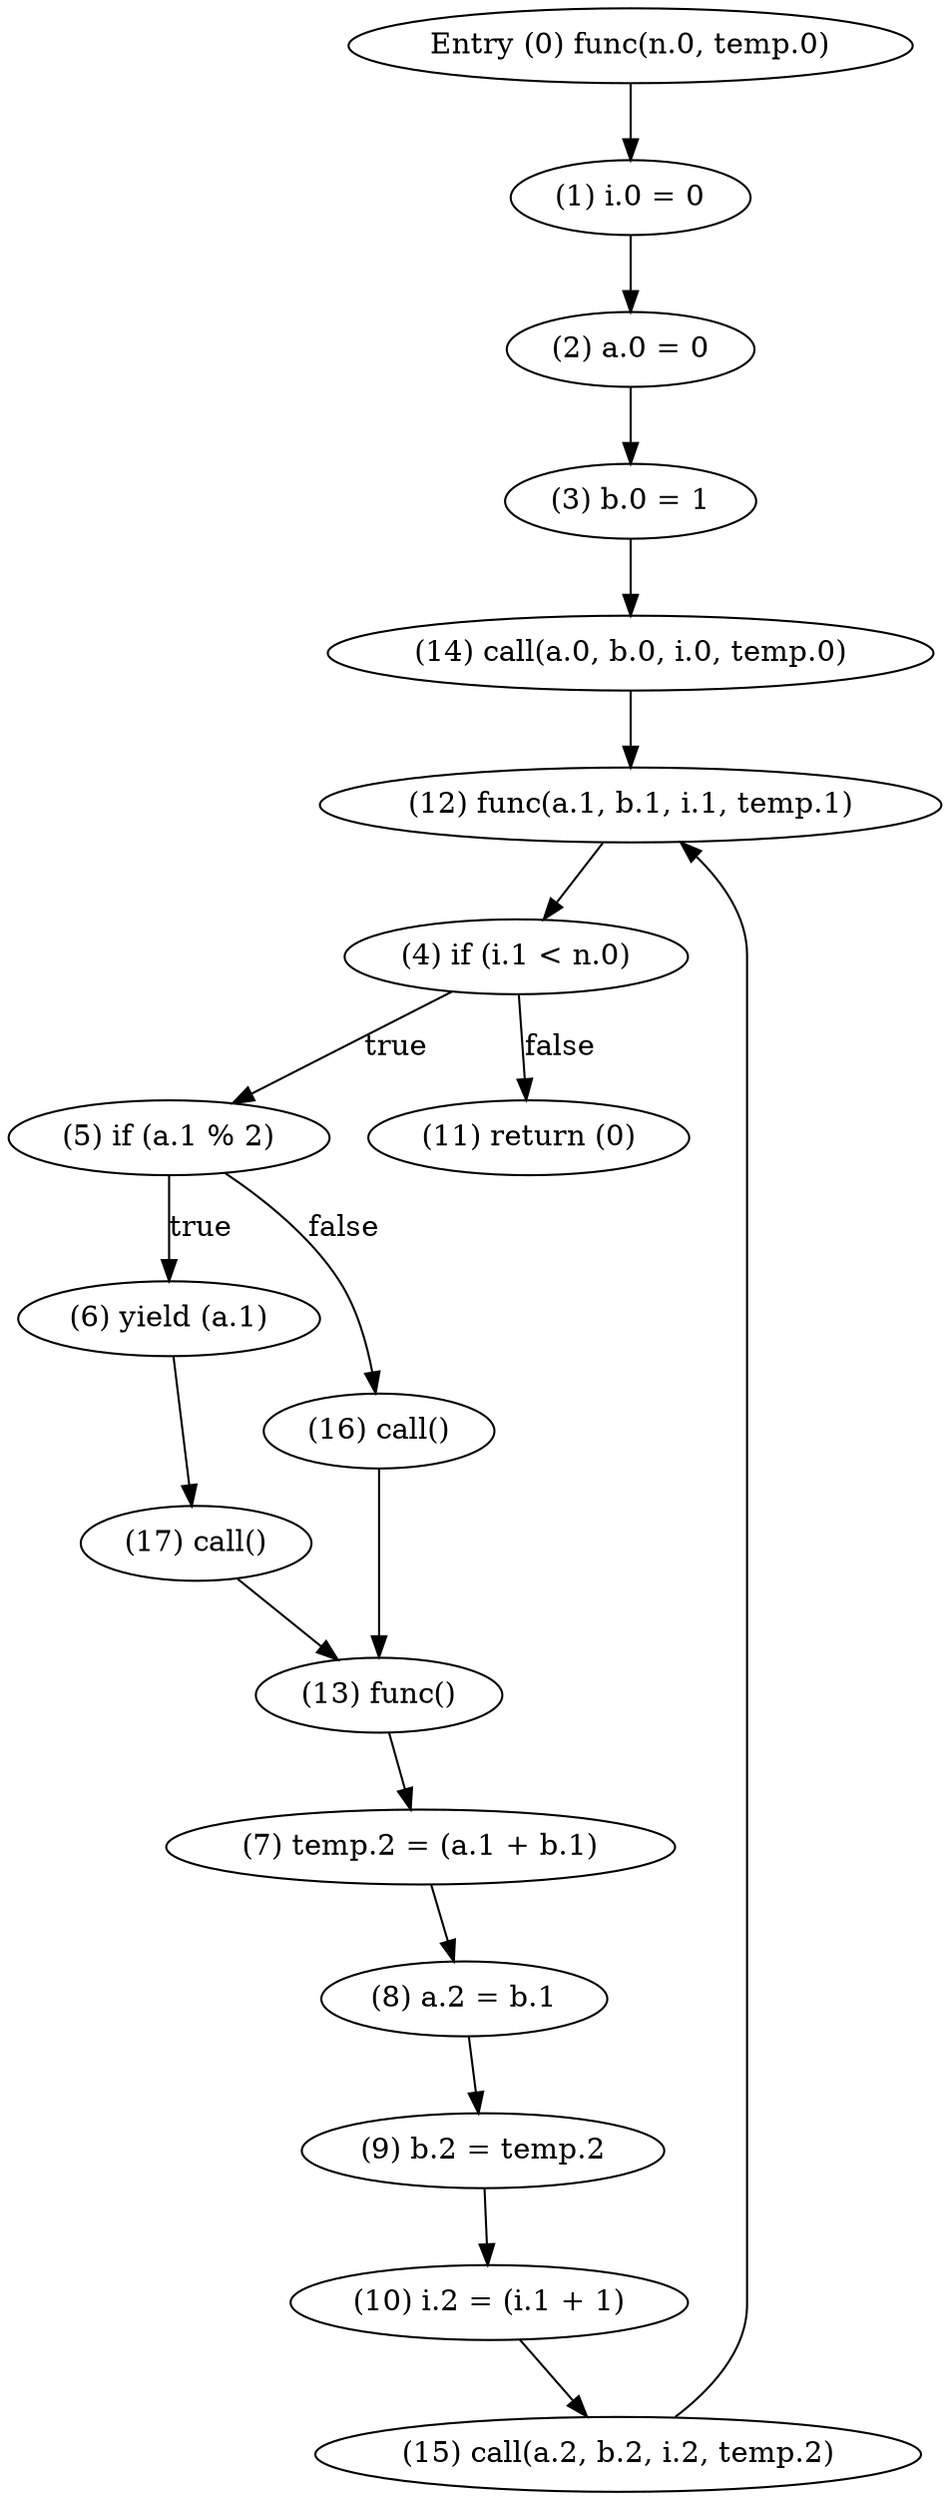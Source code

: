 digraph {
    0 [ label = "Entry (0) func(n.0, temp.0)" ]
    1 [ label = "(1) i.0 = 0" ]
    2 [ label = "(2) a.0 = 0" ]
    3 [ label = "(3) b.0 = 1" ]
    4 [ label = "(4) if (i.1 < n.0)" ]
    5 [ label = "(5) if (a.1 % 2)" ]
    6 [ label = "(6) yield (a.1)" ]
    7 [ label = "(7) temp.2 = (a.1 + b.1)" ]
    8 [ label = "(8) a.2 = b.1" ]
    9 [ label = "(9) b.2 = temp.2" ]
    10 [ label = "(10) i.2 = (i.1 + 1)" ]
    11 [ label = "(11) return (0)" ]
    12 [ label = "(12) func(a.1, b.1, i.1, temp.1)" ]
    13 [ label = "(13) func()" ]
    14 [ label = "(14) call(a.0, b.0, i.0, temp.0)" ]
    15 [ label = "(15) call(a.2, b.2, i.2, temp.2)" ]
    16 [ label = "(16) call()" ]
    17 [ label = "(17) call()" ]
    0 -> 1 [ label = "" ]
    1 -> 2 [ label = "" ]
    2 -> 3 [ label = "" ]
    3 -> 14 [ label = "" ]
    4 -> 11 [ label = "false" ]
    4 -> 5 [ label = "true" ]
    5 -> 16 [ label = "false" ]
    5 -> 6 [ label = "true" ]
    6 -> 17 [ label = "" ]
    7 -> 8 [ label = "" ]
    8 -> 9 [ label = "" ]
    9 -> 10 [ label = "" ]
    10 -> 15 [ label = "" ]
    12 -> 4 [ label = "" ]
    13 -> 7 [ label = "" ]
    14 -> 12 [ label = "" ]
    15 -> 12 [ label = "" ]
    16 -> 13 [ label = "" ]
    17 -> 13 [ label = "" ]
}
